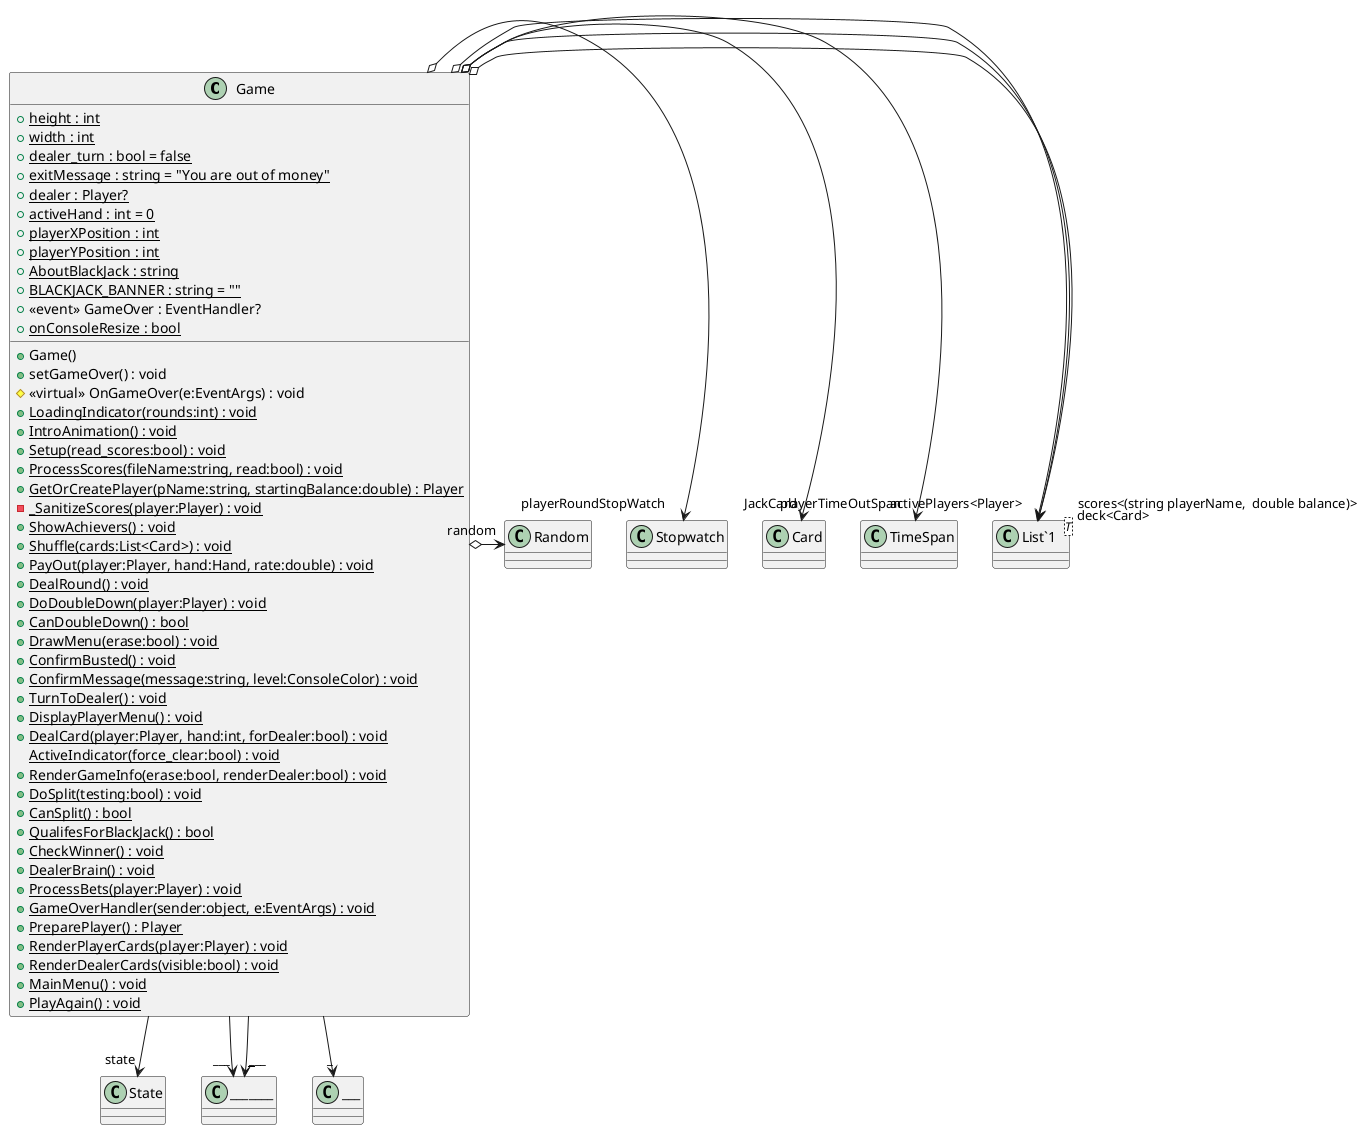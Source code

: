@startuml
class Game {
    + {static} height : int
    + {static} width : int
    + {static} dealer_turn : bool = false
    + {static} exitMessage : string = "You are out of money"
    + {static} dealer : Player?
    + {static} activeHand : int = 0
    + {static} playerXPosition : int
    + {static} playerYPosition : int
    + {static} AboutBlackJack : string
    + {static} BLACKJACK_BANNER : string = ""
    + Game()
    +  <<event>> GameOver : EventHandler? 
    + setGameOver() : void
    # <<virtual>> OnGameOver(e:EventArgs) : void
    + {static} onConsoleResize : bool
    + {static} LoadingIndicator(rounds:int) : void
    + {static} IntroAnimation() : void
    + {static} Setup(read_scores:bool) : void
    + {static} ProcessScores(fileName:string, read:bool) : void
    + {static} GetOrCreatePlayer(pName:string, startingBalance:double) : Player
    - {static} _SanitizeScores(player:Player) : void
    + {static} ShowAchievers() : void
    + {static} Shuffle(cards:List<Card>) : void
    + {static} PayOut(player:Player, hand:Hand, rate:double) : void
    + {static} DealRound() : void
    + {static} DoDoubleDown(player:Player) : void
    + {static} CanDoubleDown() : bool
    + {static} DrawMenu(erase:bool) : void
    + {static} ConfirmBusted() : void
    + {static} ConfirmMessage(message:string, level:ConsoleColor) : void
    + {static} TurnToDealer() : void
    + {static} DisplayPlayerMenu() : void
    + {static} DealCard(player:Player, hand:int, forDealer:bool) : void
    {static} ActiveIndicator(force_clear:bool) : void
    + {static} RenderGameInfo(erase:bool, renderDealer:bool) : void
    + {static} DoSplit(testing:bool) : void
    + {static} CanSplit() : bool
    + {static} QualifesForBlackJack() : bool
    + {static} CheckWinner() : void
    + {static} DealerBrain() : void
    + {static} ProcessBets(player:Player) : void
    + {static} GameOverHandler(sender:object, e:EventArgs) : void
    + {static} PreparePlayer() : Player
    + {static} RenderPlayerCards(player:Player) : void
    + {static} RenderDealerCards(visible:bool) : void
    + {static} MainMenu() : void
    + {static} PlayAgain() : void
}
class "List`1"<T> {
}
Game o-> "scores<(string playerName,  double balance)>" "List`1"
Game o-> "playerTimeOutSpan" TimeSpan
Game o-> "activePlayers<Player>" "List`1"
Game o-> "JackCard" Card
Game o-> "playerRoundStopWatch" Stopwatch
Game o-> "random" Random
Game o-> "deck<Card>" "List`1"
Game --> "state" State
Game --> "___" _______
Game --> "_______" _______
Game --> "_" ___
@enduml
